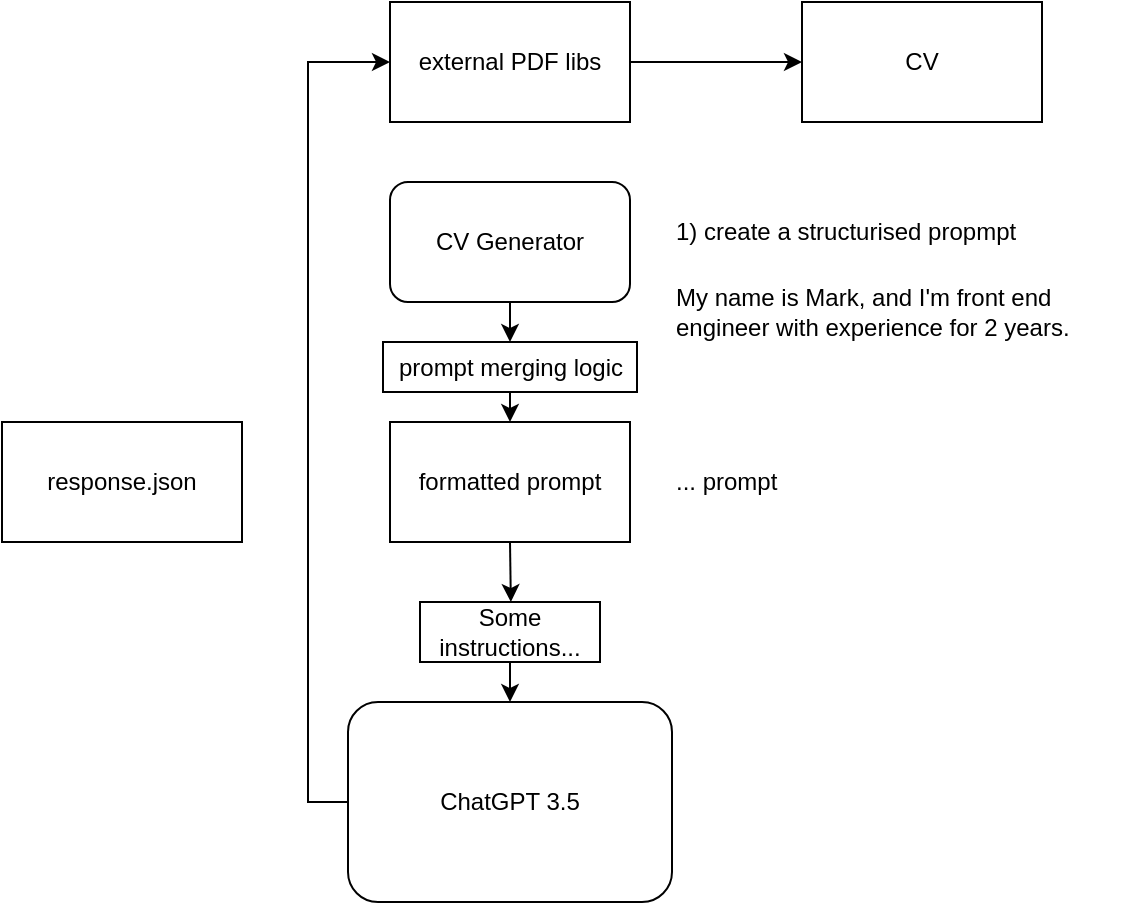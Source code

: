 <mxfile version="21.6.8" type="github">
  <diagram name="Страница — 1" id="Ig8h5aQ0VJKZOoLTc56u">
    <mxGraphModel dx="1406" dy="789" grid="1" gridSize="10" guides="1" tooltips="1" connect="1" arrows="1" fold="1" page="1" pageScale="1" pageWidth="827" pageHeight="1169" math="0" shadow="0">
      <root>
        <mxCell id="0" />
        <mxCell id="1" parent="0" />
        <mxCell id="jul7FuOtefKKT4WwzsIH-13" style="edgeStyle=orthogonalEdgeStyle;rounded=0;orthogonalLoop=1;jettySize=auto;html=1;exitX=0;exitY=0.5;exitDx=0;exitDy=0;entryX=0;entryY=0.5;entryDx=0;entryDy=0;" parent="1" source="jul7FuOtefKKT4WwzsIH-1" target="jul7FuOtefKKT4WwzsIH-14" edge="1">
          <mxGeometry relative="1" as="geometry">
            <mxPoint x="240" y="40" as="targetPoint" />
          </mxGeometry>
        </mxCell>
        <mxCell id="jul7FuOtefKKT4WwzsIH-1" value="ChatGPT 3.5" style="rounded=1;whiteSpace=wrap;html=1;" parent="1" vertex="1">
          <mxGeometry x="333" y="360" width="162" height="100" as="geometry" />
        </mxCell>
        <mxCell id="jul7FuOtefKKT4WwzsIH-4" style="edgeStyle=orthogonalEdgeStyle;rounded=0;orthogonalLoop=1;jettySize=auto;html=1;exitX=0.5;exitY=1;exitDx=0;exitDy=0;" parent="1" source="jul7FuOtefKKT4WwzsIH-2" edge="1">
          <mxGeometry relative="1" as="geometry">
            <mxPoint x="414" y="180" as="targetPoint" />
          </mxGeometry>
        </mxCell>
        <mxCell id="jul7FuOtefKKT4WwzsIH-2" value="CV Generator" style="rounded=1;whiteSpace=wrap;html=1;" parent="1" vertex="1">
          <mxGeometry x="354" y="100" width="120" height="60" as="geometry" />
        </mxCell>
        <mxCell id="jul7FuOtefKKT4WwzsIH-5" style="edgeStyle=orthogonalEdgeStyle;rounded=0;orthogonalLoop=1;jettySize=auto;html=1;exitX=0.5;exitY=1;exitDx=0;exitDy=0;" parent="1" source="jul7FuOtefKKT4WwzsIH-3" edge="1">
          <mxGeometry relative="1" as="geometry">
            <mxPoint x="414.429" y="310" as="targetPoint" />
          </mxGeometry>
        </mxCell>
        <mxCell id="jul7FuOtefKKT4WwzsIH-3" value="formatted prompt" style="rounded=0;whiteSpace=wrap;html=1;" parent="1" vertex="1">
          <mxGeometry x="354" y="220" width="120" height="60" as="geometry" />
        </mxCell>
        <mxCell id="jul7FuOtefKKT4WwzsIH-7" style="edgeStyle=orthogonalEdgeStyle;rounded=0;orthogonalLoop=1;jettySize=auto;html=1;exitX=0.5;exitY=1;exitDx=0;exitDy=0;entryX=0.5;entryY=0;entryDx=0;entryDy=0;" parent="1" source="jul7FuOtefKKT4WwzsIH-6" target="jul7FuOtefKKT4WwzsIH-1" edge="1">
          <mxGeometry relative="1" as="geometry" />
        </mxCell>
        <mxCell id="jul7FuOtefKKT4WwzsIH-6" value="Some instructions..." style="rounded=0;whiteSpace=wrap;html=1;" parent="1" vertex="1">
          <mxGeometry x="369" y="310" width="90" height="30" as="geometry" />
        </mxCell>
        <mxCell id="jul7FuOtefKKT4WwzsIH-8" value="1) create a structurised propmpt" style="text;html=1;strokeColor=none;fillColor=none;align=left;verticalAlign=middle;whiteSpace=wrap;rounded=0;" parent="1" vertex="1">
          <mxGeometry x="495" y="110" width="202" height="30" as="geometry" />
        </mxCell>
        <mxCell id="jul7FuOtefKKT4WwzsIH-9" value="My name is Mark, and I&#39;m front end engineer with experience for 2 years." style="text;html=1;strokeColor=none;fillColor=none;align=left;verticalAlign=middle;whiteSpace=wrap;rounded=0;" parent="1" vertex="1">
          <mxGeometry x="495" y="150" width="230" height="30" as="geometry" />
        </mxCell>
        <mxCell id="jul7FuOtefKKT4WwzsIH-10" value="... prompt" style="text;html=1;strokeColor=none;fillColor=none;align=left;verticalAlign=middle;whiteSpace=wrap;rounded=0;rotation=0;" parent="1" vertex="1">
          <mxGeometry x="495" y="235" width="70" height="30" as="geometry" />
        </mxCell>
        <mxCell id="jul7FuOtefKKT4WwzsIH-12" style="edgeStyle=orthogonalEdgeStyle;rounded=0;orthogonalLoop=1;jettySize=auto;html=1;exitX=0.5;exitY=1;exitDx=0;exitDy=0;entryX=0.5;entryY=0;entryDx=0;entryDy=0;" parent="1" source="jul7FuOtefKKT4WwzsIH-11" target="jul7FuOtefKKT4WwzsIH-3" edge="1">
          <mxGeometry relative="1" as="geometry" />
        </mxCell>
        <mxCell id="jul7FuOtefKKT4WwzsIH-11" value="prompt merging logic" style="rounded=0;whiteSpace=wrap;html=1;" parent="1" vertex="1">
          <mxGeometry x="350.5" y="180" width="127" height="25" as="geometry" />
        </mxCell>
        <mxCell id="jul7FuOtefKKT4WwzsIH-17" style="edgeStyle=orthogonalEdgeStyle;rounded=0;orthogonalLoop=1;jettySize=auto;html=1;exitX=1;exitY=0.5;exitDx=0;exitDy=0;entryX=0;entryY=0.5;entryDx=0;entryDy=0;" parent="1" source="jul7FuOtefKKT4WwzsIH-14" target="jul7FuOtefKKT4WwzsIH-16" edge="1">
          <mxGeometry relative="1" as="geometry" />
        </mxCell>
        <mxCell id="jul7FuOtefKKT4WwzsIH-14" value="external PDF libs" style="rounded=0;whiteSpace=wrap;html=1;" parent="1" vertex="1">
          <mxGeometry x="354" y="10" width="120" height="60" as="geometry" />
        </mxCell>
        <mxCell id="jul7FuOtefKKT4WwzsIH-15" value="response.json" style="rounded=0;whiteSpace=wrap;html=1;" parent="1" vertex="1">
          <mxGeometry x="160" y="220" width="120" height="60" as="geometry" />
        </mxCell>
        <mxCell id="jul7FuOtefKKT4WwzsIH-16" value="CV" style="rounded=0;whiteSpace=wrap;html=1;" parent="1" vertex="1">
          <mxGeometry x="560" y="10" width="120" height="60" as="geometry" />
        </mxCell>
      </root>
    </mxGraphModel>
  </diagram>
</mxfile>
